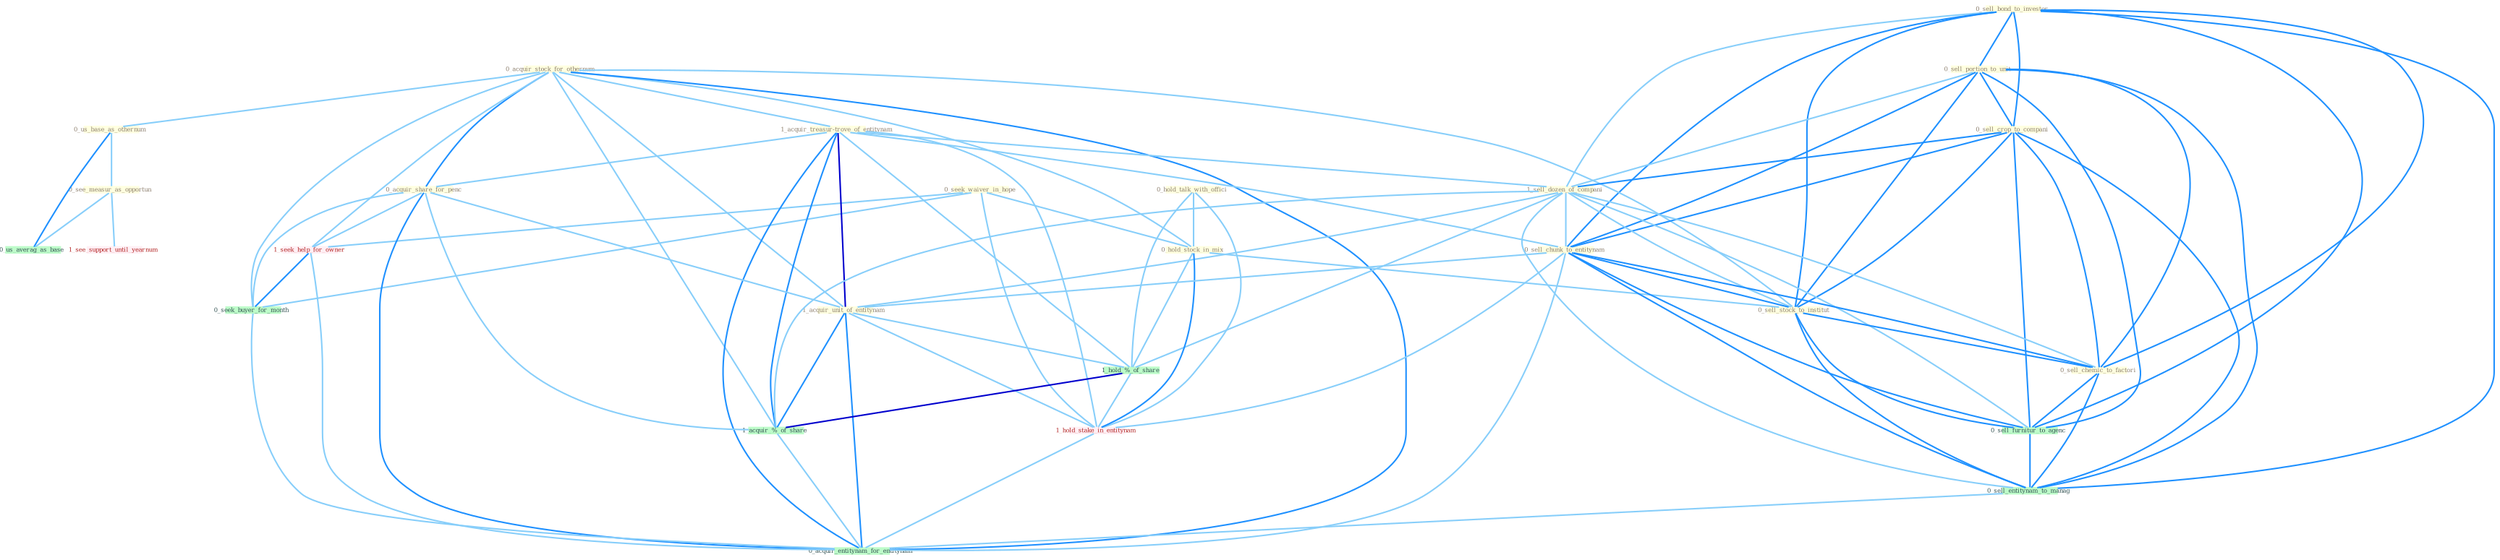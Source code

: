 Graph G{ 
    node
    [shape=polygon,style=filled,width=.5,height=.06,color="#BDFCC9",fixedsize=true,fontsize=4,
    fontcolor="#2f4f4f"];
    {node
    [color="#ffffe0", fontcolor="#8b7d6b"] "0_seek_waiver_in_hope " "0_hold_talk_with_offici " "0_sell_bond_to_investor " "0_acquir_stock_for_othernum " "0_us_base_as_othernum " "1_acquir_treasur-trove_of_entitynam " "0_sell_portion_to_unit " "0_sell_crop_to_compani " "1_sell_dozen_of_compani " "0_acquir_share_for_penc " "0_hold_stock_in_mix " "0_sell_chunk_to_entitynam " "0_sell_stock_to_institut " "0_see_measur_as_opportun " "1_acquir_unit_of_entitynam " "0_sell_chemic_to_factori "}
{node [color="#fff0f5", fontcolor="#b22222"] "1_hold_stake_in_entitynam " "1_seek_help_for_owner " "1_see_support_until_yearnum "}
edge [color="#B0E2FF"];

	"0_seek_waiver_in_hope " -- "0_hold_stock_in_mix " [w="1", color="#87cefa" ];
	"0_seek_waiver_in_hope " -- "1_hold_stake_in_entitynam " [w="1", color="#87cefa" ];
	"0_seek_waiver_in_hope " -- "1_seek_help_for_owner " [w="1", color="#87cefa" ];
	"0_seek_waiver_in_hope " -- "0_seek_buyer_for_month " [w="1", color="#87cefa" ];
	"0_hold_talk_with_offici " -- "0_hold_stock_in_mix " [w="1", color="#87cefa" ];
	"0_hold_talk_with_offici " -- "1_hold_%_of_share " [w="1", color="#87cefa" ];
	"0_hold_talk_with_offici " -- "1_hold_stake_in_entitynam " [w="1", color="#87cefa" ];
	"0_sell_bond_to_investor " -- "0_sell_portion_to_unit " [w="2", color="#1e90ff" , len=0.8];
	"0_sell_bond_to_investor " -- "0_sell_crop_to_compani " [w="2", color="#1e90ff" , len=0.8];
	"0_sell_bond_to_investor " -- "1_sell_dozen_of_compani " [w="1", color="#87cefa" ];
	"0_sell_bond_to_investor " -- "0_sell_chunk_to_entitynam " [w="2", color="#1e90ff" , len=0.8];
	"0_sell_bond_to_investor " -- "0_sell_stock_to_institut " [w="2", color="#1e90ff" , len=0.8];
	"0_sell_bond_to_investor " -- "0_sell_chemic_to_factori " [w="2", color="#1e90ff" , len=0.8];
	"0_sell_bond_to_investor " -- "0_sell_furnitur_to_agenc " [w="2", color="#1e90ff" , len=0.8];
	"0_sell_bond_to_investor " -- "0_sell_entitynam_to_manag " [w="2", color="#1e90ff" , len=0.8];
	"0_acquir_stock_for_othernum " -- "0_us_base_as_othernum " [w="1", color="#87cefa" ];
	"0_acquir_stock_for_othernum " -- "1_acquir_treasur-trove_of_entitynam " [w="1", color="#87cefa" ];
	"0_acquir_stock_for_othernum " -- "0_acquir_share_for_penc " [w="2", color="#1e90ff" , len=0.8];
	"0_acquir_stock_for_othernum " -- "0_hold_stock_in_mix " [w="1", color="#87cefa" ];
	"0_acquir_stock_for_othernum " -- "0_sell_stock_to_institut " [w="1", color="#87cefa" ];
	"0_acquir_stock_for_othernum " -- "1_acquir_unit_of_entitynam " [w="1", color="#87cefa" ];
	"0_acquir_stock_for_othernum " -- "1_seek_help_for_owner " [w="1", color="#87cefa" ];
	"0_acquir_stock_for_othernum " -- "0_seek_buyer_for_month " [w="1", color="#87cefa" ];
	"0_acquir_stock_for_othernum " -- "1_acquir_%_of_share " [w="1", color="#87cefa" ];
	"0_acquir_stock_for_othernum " -- "0_acquir_entitynam_for_entitynam " [w="2", color="#1e90ff" , len=0.8];
	"0_us_base_as_othernum " -- "0_see_measur_as_opportun " [w="1", color="#87cefa" ];
	"0_us_base_as_othernum " -- "0_us_averag_as_base " [w="2", color="#1e90ff" , len=0.8];
	"1_acquir_treasur-trove_of_entitynam " -- "1_sell_dozen_of_compani " [w="1", color="#87cefa" ];
	"1_acquir_treasur-trove_of_entitynam " -- "0_acquir_share_for_penc " [w="1", color="#87cefa" ];
	"1_acquir_treasur-trove_of_entitynam " -- "0_sell_chunk_to_entitynam " [w="1", color="#87cefa" ];
	"1_acquir_treasur-trove_of_entitynam " -- "1_acquir_unit_of_entitynam " [w="3", color="#0000cd" , len=0.6];
	"1_acquir_treasur-trove_of_entitynam " -- "1_hold_%_of_share " [w="1", color="#87cefa" ];
	"1_acquir_treasur-trove_of_entitynam " -- "1_hold_stake_in_entitynam " [w="1", color="#87cefa" ];
	"1_acquir_treasur-trove_of_entitynam " -- "1_acquir_%_of_share " [w="2", color="#1e90ff" , len=0.8];
	"1_acquir_treasur-trove_of_entitynam " -- "0_acquir_entitynam_for_entitynam " [w="2", color="#1e90ff" , len=0.8];
	"0_sell_portion_to_unit " -- "0_sell_crop_to_compani " [w="2", color="#1e90ff" , len=0.8];
	"0_sell_portion_to_unit " -- "1_sell_dozen_of_compani " [w="1", color="#87cefa" ];
	"0_sell_portion_to_unit " -- "0_sell_chunk_to_entitynam " [w="2", color="#1e90ff" , len=0.8];
	"0_sell_portion_to_unit " -- "0_sell_stock_to_institut " [w="2", color="#1e90ff" , len=0.8];
	"0_sell_portion_to_unit " -- "0_sell_chemic_to_factori " [w="2", color="#1e90ff" , len=0.8];
	"0_sell_portion_to_unit " -- "0_sell_furnitur_to_agenc " [w="2", color="#1e90ff" , len=0.8];
	"0_sell_portion_to_unit " -- "0_sell_entitynam_to_manag " [w="2", color="#1e90ff" , len=0.8];
	"0_sell_crop_to_compani " -- "1_sell_dozen_of_compani " [w="2", color="#1e90ff" , len=0.8];
	"0_sell_crop_to_compani " -- "0_sell_chunk_to_entitynam " [w="2", color="#1e90ff" , len=0.8];
	"0_sell_crop_to_compani " -- "0_sell_stock_to_institut " [w="2", color="#1e90ff" , len=0.8];
	"0_sell_crop_to_compani " -- "0_sell_chemic_to_factori " [w="2", color="#1e90ff" , len=0.8];
	"0_sell_crop_to_compani " -- "0_sell_furnitur_to_agenc " [w="2", color="#1e90ff" , len=0.8];
	"0_sell_crop_to_compani " -- "0_sell_entitynam_to_manag " [w="2", color="#1e90ff" , len=0.8];
	"1_sell_dozen_of_compani " -- "0_sell_chunk_to_entitynam " [w="1", color="#87cefa" ];
	"1_sell_dozen_of_compani " -- "0_sell_stock_to_institut " [w="1", color="#87cefa" ];
	"1_sell_dozen_of_compani " -- "1_acquir_unit_of_entitynam " [w="1", color="#87cefa" ];
	"1_sell_dozen_of_compani " -- "0_sell_chemic_to_factori " [w="1", color="#87cefa" ];
	"1_sell_dozen_of_compani " -- "1_hold_%_of_share " [w="1", color="#87cefa" ];
	"1_sell_dozen_of_compani " -- "1_acquir_%_of_share " [w="1", color="#87cefa" ];
	"1_sell_dozen_of_compani " -- "0_sell_furnitur_to_agenc " [w="1", color="#87cefa" ];
	"1_sell_dozen_of_compani " -- "0_sell_entitynam_to_manag " [w="1", color="#87cefa" ];
	"0_acquir_share_for_penc " -- "1_acquir_unit_of_entitynam " [w="1", color="#87cefa" ];
	"0_acquir_share_for_penc " -- "1_seek_help_for_owner " [w="1", color="#87cefa" ];
	"0_acquir_share_for_penc " -- "0_seek_buyer_for_month " [w="1", color="#87cefa" ];
	"0_acquir_share_for_penc " -- "1_acquir_%_of_share " [w="1", color="#87cefa" ];
	"0_acquir_share_for_penc " -- "0_acquir_entitynam_for_entitynam " [w="2", color="#1e90ff" , len=0.8];
	"0_hold_stock_in_mix " -- "0_sell_stock_to_institut " [w="1", color="#87cefa" ];
	"0_hold_stock_in_mix " -- "1_hold_%_of_share " [w="1", color="#87cefa" ];
	"0_hold_stock_in_mix " -- "1_hold_stake_in_entitynam " [w="2", color="#1e90ff" , len=0.8];
	"0_sell_chunk_to_entitynam " -- "0_sell_stock_to_institut " [w="2", color="#1e90ff" , len=0.8];
	"0_sell_chunk_to_entitynam " -- "1_acquir_unit_of_entitynam " [w="1", color="#87cefa" ];
	"0_sell_chunk_to_entitynam " -- "0_sell_chemic_to_factori " [w="2", color="#1e90ff" , len=0.8];
	"0_sell_chunk_to_entitynam " -- "1_hold_stake_in_entitynam " [w="1", color="#87cefa" ];
	"0_sell_chunk_to_entitynam " -- "0_sell_furnitur_to_agenc " [w="2", color="#1e90ff" , len=0.8];
	"0_sell_chunk_to_entitynam " -- "0_sell_entitynam_to_manag " [w="2", color="#1e90ff" , len=0.8];
	"0_sell_chunk_to_entitynam " -- "0_acquir_entitynam_for_entitynam " [w="1", color="#87cefa" ];
	"0_sell_stock_to_institut " -- "0_sell_chemic_to_factori " [w="2", color="#1e90ff" , len=0.8];
	"0_sell_stock_to_institut " -- "0_sell_furnitur_to_agenc " [w="2", color="#1e90ff" , len=0.8];
	"0_sell_stock_to_institut " -- "0_sell_entitynam_to_manag " [w="2", color="#1e90ff" , len=0.8];
	"0_see_measur_as_opportun " -- "1_see_support_until_yearnum " [w="1", color="#87cefa" ];
	"0_see_measur_as_opportun " -- "0_us_averag_as_base " [w="1", color="#87cefa" ];
	"1_acquir_unit_of_entitynam " -- "1_hold_%_of_share " [w="1", color="#87cefa" ];
	"1_acquir_unit_of_entitynam " -- "1_hold_stake_in_entitynam " [w="1", color="#87cefa" ];
	"1_acquir_unit_of_entitynam " -- "1_acquir_%_of_share " [w="2", color="#1e90ff" , len=0.8];
	"1_acquir_unit_of_entitynam " -- "0_acquir_entitynam_for_entitynam " [w="2", color="#1e90ff" , len=0.8];
	"0_sell_chemic_to_factori " -- "0_sell_furnitur_to_agenc " [w="2", color="#1e90ff" , len=0.8];
	"0_sell_chemic_to_factori " -- "0_sell_entitynam_to_manag " [w="2", color="#1e90ff" , len=0.8];
	"1_hold_%_of_share " -- "1_hold_stake_in_entitynam " [w="1", color="#87cefa" ];
	"1_hold_%_of_share " -- "1_acquir_%_of_share " [w="3", color="#0000cd" , len=0.6];
	"1_hold_stake_in_entitynam " -- "0_acquir_entitynam_for_entitynam " [w="1", color="#87cefa" ];
	"1_seek_help_for_owner " -- "0_seek_buyer_for_month " [w="2", color="#1e90ff" , len=0.8];
	"1_seek_help_for_owner " -- "0_acquir_entitynam_for_entitynam " [w="1", color="#87cefa" ];
	"0_seek_buyer_for_month " -- "0_acquir_entitynam_for_entitynam " [w="1", color="#87cefa" ];
	"1_acquir_%_of_share " -- "0_acquir_entitynam_for_entitynam " [w="1", color="#87cefa" ];
	"0_sell_furnitur_to_agenc " -- "0_sell_entitynam_to_manag " [w="2", color="#1e90ff" , len=0.8];
	"0_sell_entitynam_to_manag " -- "0_acquir_entitynam_for_entitynam " [w="1", color="#87cefa" ];
}
